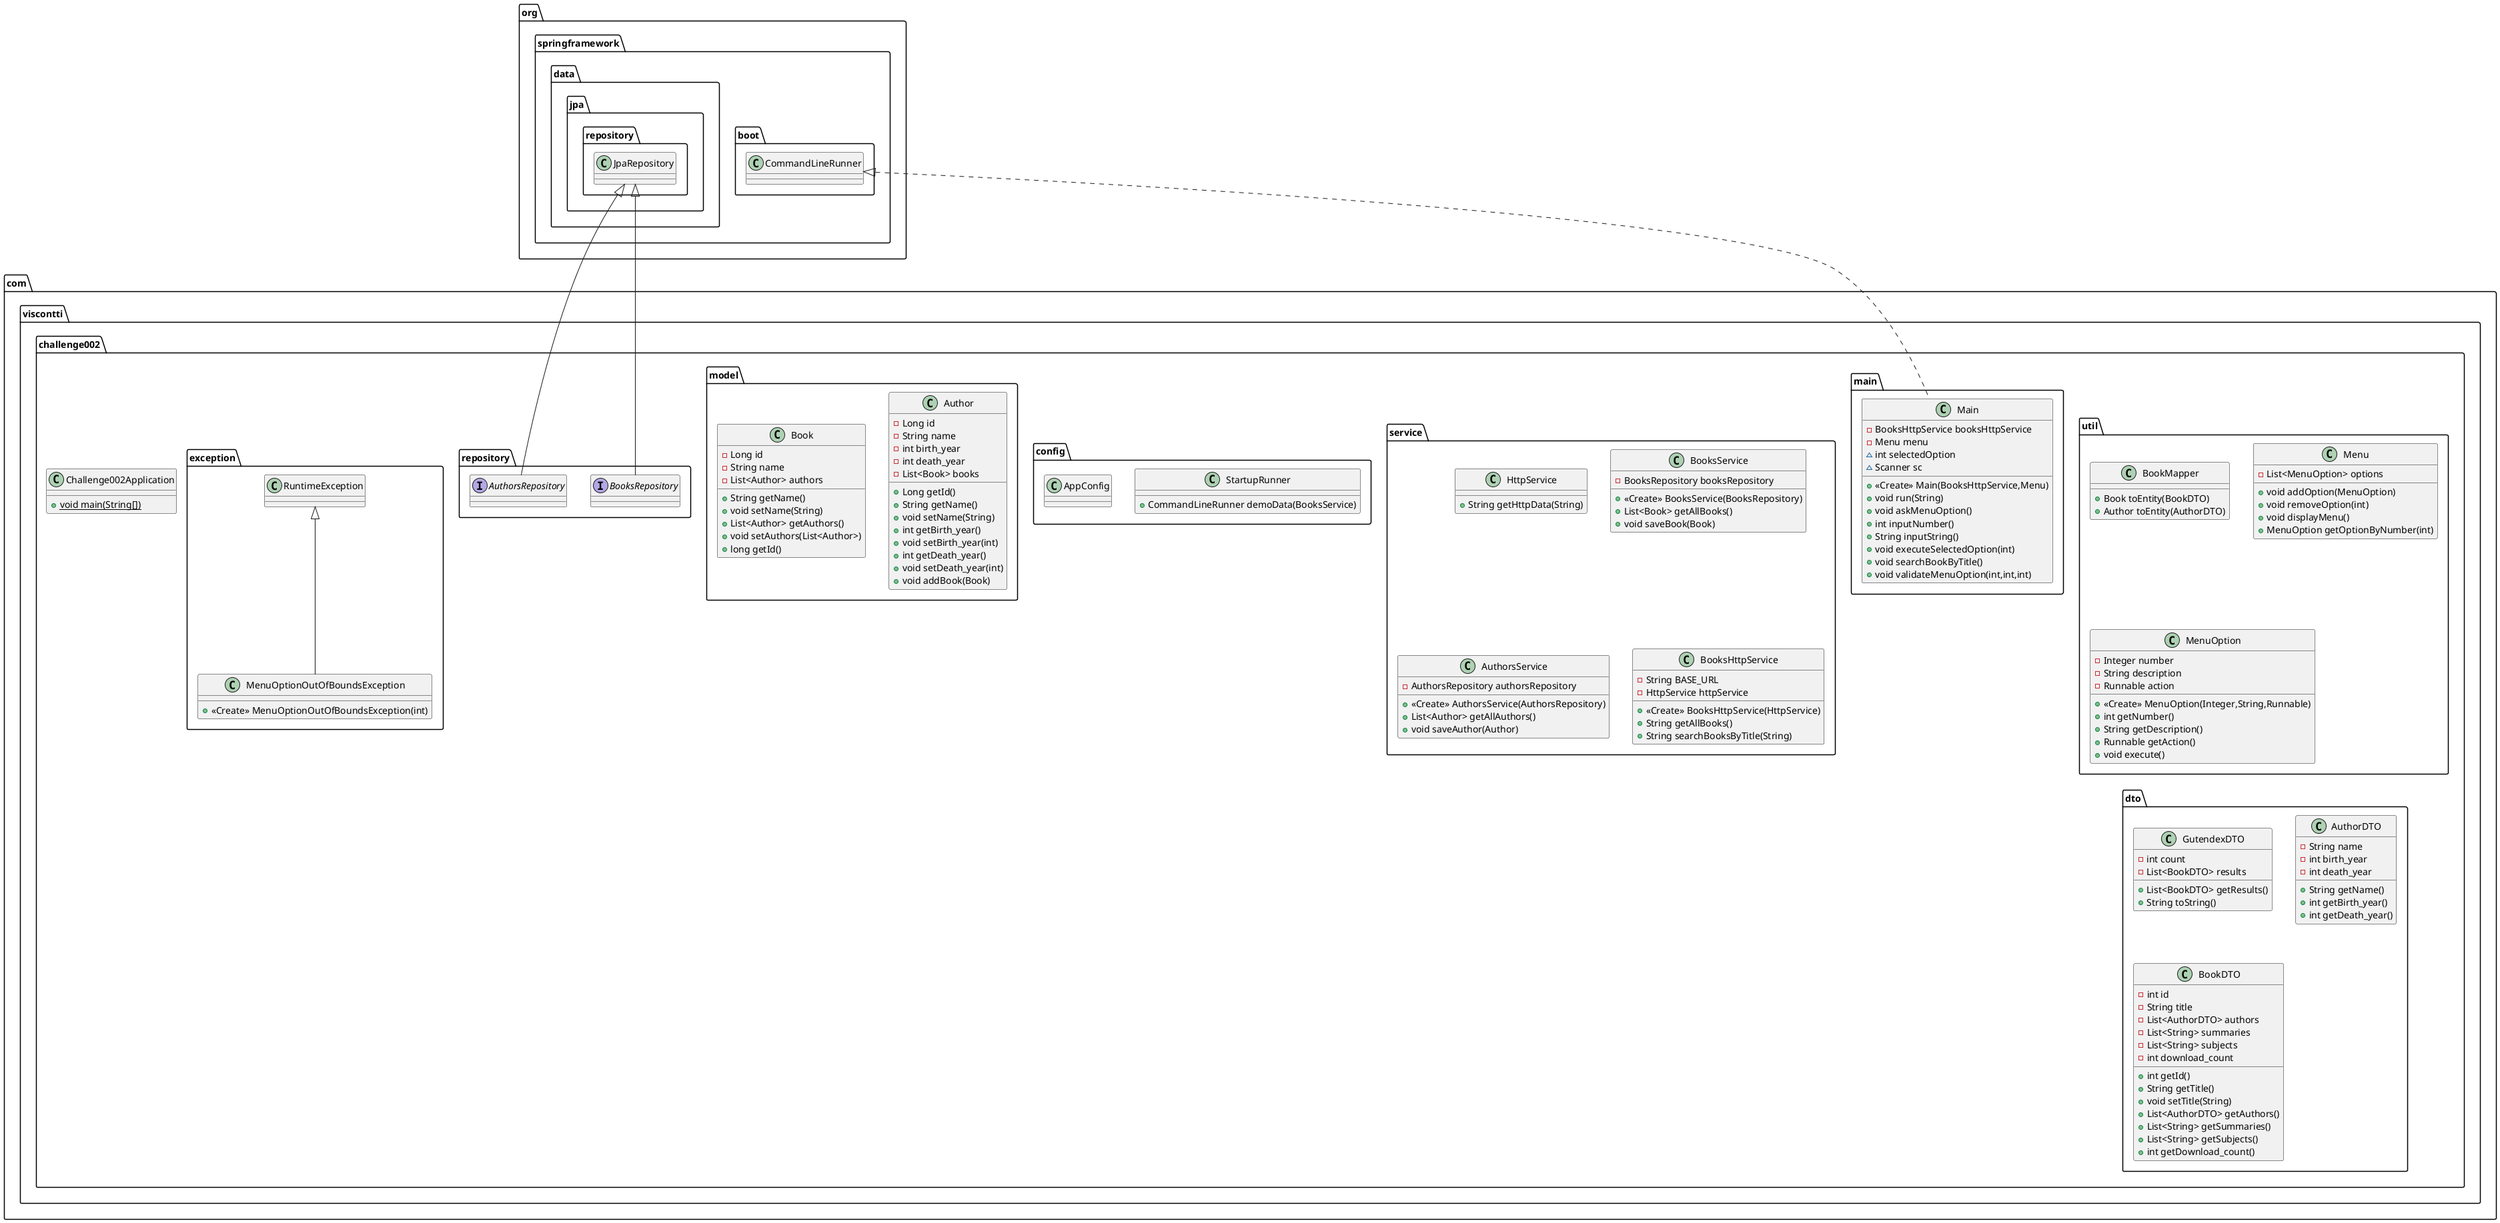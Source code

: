 @startuml
class com.viscontti.challenge002.util.BookMapper {
+ Book toEntity(BookDTO)
+ Author toEntity(AuthorDTO)
}

class com.viscontti.challenge002.main.Main {
- BooksHttpService booksHttpService
- Menu menu
~ int selectedOption
~ Scanner sc
+ <<Create>> Main(BooksHttpService,Menu)
+ void run(String)
+ void askMenuOption()
+ int inputNumber()
+ String inputString()
+ void executeSelectedOption(int)
+ void searchBookByTitle()
+ void validateMenuOption(int,int,int)
}


class com.viscontti.challenge002.service.HttpService {
+ String getHttpData(String)
}

class com.viscontti.challenge002.config.StartupRunner {
+ CommandLineRunner demoData(BooksService)
}

class com.viscontti.challenge002.Challenge002Application {
+ {static} void main(String[])
}

class com.viscontti.challenge002.model.Author {
- Long id
- String name
- int birth_year
- int death_year
- List<Book> books
+ Long getId()
+ String getName()
+ void setName(String)
+ int getBirth_year()
+ void setBirth_year(int)
+ int getDeath_year()
+ void setDeath_year(int)
+ void addBook(Book)
}


interface com.viscontti.challenge002.repository.BooksRepository {
}
class com.viscontti.challenge002.model.Book {
- Long id
- String name
- List<Author> authors
+ String getName()
+ void setName(String)
+ List<Author> getAuthors()
+ void setAuthors(List<Author>)
+ long getId()
}


class com.viscontti.challenge002.config.AppConfig {
}
class com.viscontti.challenge002.dto.GutendexDTO {
- int count
- List<BookDTO> results
+ List<BookDTO> getResults()
+ String toString()
}


class com.viscontti.challenge002.service.BooksService {
- BooksRepository booksRepository
+ <<Create>> BooksService(BooksRepository)
+ List<Book> getAllBooks()
+ void saveBook(Book)
}


class com.viscontti.challenge002.util.Menu {
- List<MenuOption> options
+ void addOption(MenuOption)
+ void removeOption(int)
+ void displayMenu()
+ MenuOption getOptionByNumber(int)
}


class com.viscontti.challenge002.service.AuthorsService {
- AuthorsRepository authorsRepository
+ <<Create>> AuthorsService(AuthorsRepository)
+ List<Author> getAllAuthors()
+ void saveAuthor(Author)
}


class com.viscontti.challenge002.exception.MenuOptionOutOfBoundsException {
+ <<Create>> MenuOptionOutOfBoundsException(int)
}

class com.viscontti.challenge002.service.BooksHttpService {
- String BASE_URL
- HttpService httpService
+ <<Create>> BooksHttpService(HttpService)
+ String getAllBooks()
+ String searchBooksByTitle(String)
}


interface com.viscontti.challenge002.repository.AuthorsRepository {
}
class com.viscontti.challenge002.util.MenuOption {
- Integer number
- String description
- Runnable action
+ <<Create>> MenuOption(Integer,String,Runnable)
+ int getNumber()
+ String getDescription()
+ Runnable getAction()
+ void execute()
}


class com.viscontti.challenge002.dto.AuthorDTO {
- String name
- int birth_year
- int death_year
+ String getName()
+ int getBirth_year()
+ int getDeath_year()
}


class com.viscontti.challenge002.dto.BookDTO {
- int id
- String title
- List<AuthorDTO> authors
- List<String> summaries
- List<String> subjects
- int download_count
+ int getId()
+ String getTitle()
+ void setTitle(String)
+ List<AuthorDTO> getAuthors()
+ List<String> getSummaries()
+ List<String> getSubjects()
+ int getDownload_count()
}




org.springframework.boot.CommandLineRunner <|.. com.viscontti.challenge002.main.Main
org.springframework.data.jpa.repository.JpaRepository <|-- com.viscontti.challenge002.repository.BooksRepository
com.viscontti.challenge002.exception.RuntimeException <|-- com.viscontti.challenge002.exception.MenuOptionOutOfBoundsException
org.springframework.data.jpa.repository.JpaRepository <|-- com.viscontti.challenge002.repository.AuthorsRepository
@enduml